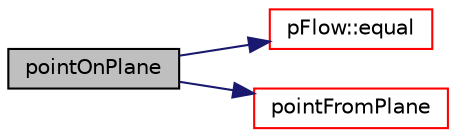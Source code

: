 digraph "pointOnPlane"
{
 // LATEX_PDF_SIZE
  edge [fontname="Helvetica",fontsize="10",labelfontname="Helvetica",labelfontsize="10"];
  node [fontname="Helvetica",fontsize="10",shape=record];
  rankdir="LR";
  Node1 [label="pointOnPlane",height=0.2,width=0.4,color="black", fillcolor="grey75", style="filled", fontcolor="black",tooltip=" "];
  Node1 -> Node2 [color="midnightblue",fontsize="10",style="solid",fontname="Helvetica"];
  Node2 [label="pFlow::equal",height=0.2,width=0.4,color="red", fillcolor="white", style="filled",URL="$namespacepFlow.html#ac51b1f978c0296b63a19e0033906c25c",tooltip=" "];
  Node1 -> Node5 [color="midnightblue",fontsize="10",style="solid",fontname="Helvetica"];
  Node5 [label="pointFromPlane",height=0.2,width=0.4,color="red", fillcolor="white", style="filled",URL="$classpFlow_1_1infinitePlane.html#ac7896cbebfb76bc62d4bf826d996d0c6",tooltip=" "];
}
